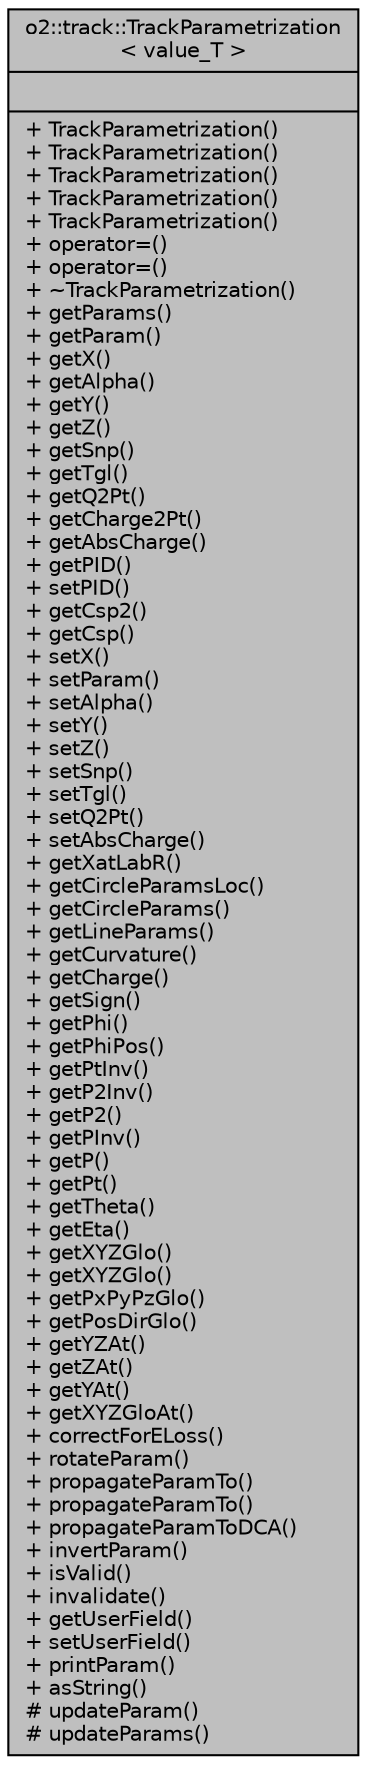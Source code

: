 digraph "o2::track::TrackParametrization&lt; value_T &gt;"
{
 // INTERACTIVE_SVG=YES
  bgcolor="transparent";
  edge [fontname="Helvetica",fontsize="10",labelfontname="Helvetica",labelfontsize="10"];
  node [fontname="Helvetica",fontsize="10",shape=record];
  Node6 [label="{o2::track::TrackParametrization\l\< value_T \>\n||+ TrackParametrization()\l+ TrackParametrization()\l+ TrackParametrization()\l+ TrackParametrization()\l+ TrackParametrization()\l+ operator=()\l+ operator=()\l+ ~TrackParametrization()\l+ getParams()\l+ getParam()\l+ getX()\l+ getAlpha()\l+ getY()\l+ getZ()\l+ getSnp()\l+ getTgl()\l+ getQ2Pt()\l+ getCharge2Pt()\l+ getAbsCharge()\l+ getPID()\l+ setPID()\l+ getCsp2()\l+ getCsp()\l+ setX()\l+ setParam()\l+ setAlpha()\l+ setY()\l+ setZ()\l+ setSnp()\l+ setTgl()\l+ setQ2Pt()\l+ setAbsCharge()\l+ getXatLabR()\l+ getCircleParamsLoc()\l+ getCircleParams()\l+ getLineParams()\l+ getCurvature()\l+ getCharge()\l+ getSign()\l+ getPhi()\l+ getPhiPos()\l+ getPtInv()\l+ getP2Inv()\l+ getP2()\l+ getPInv()\l+ getP()\l+ getPt()\l+ getTheta()\l+ getEta()\l+ getXYZGlo()\l+ getXYZGlo()\l+ getPxPyPzGlo()\l+ getPosDirGlo()\l+ getYZAt()\l+ getZAt()\l+ getYAt()\l+ getXYZGloAt()\l+ correctForELoss()\l+ rotateParam()\l+ propagateParamTo()\l+ propagateParamTo()\l+ propagateParamToDCA()\l+ invertParam()\l+ isValid()\l+ invalidate()\l+ getUserField()\l+ setUserField()\l+ printParam()\l+ asString()\l# updateParam()\l# updateParams()\l}",height=0.2,width=0.4,color="black", fillcolor="grey75", style="filled", fontcolor="black"];
}
